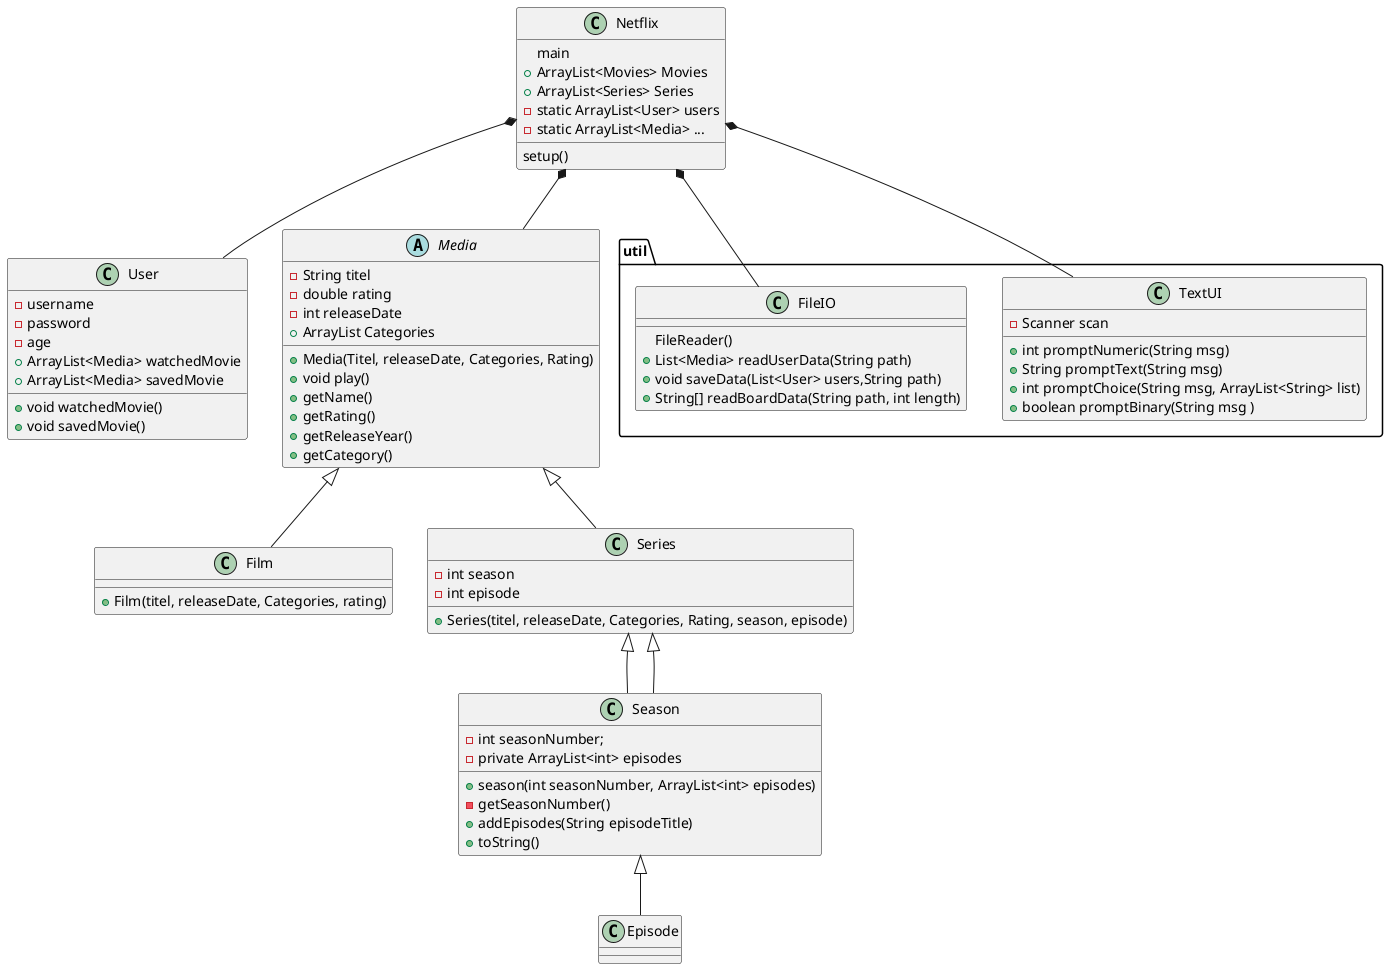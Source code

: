 @startuml
'https://plantuml.com/class-diagram

class Netflix{
main
setup()
+ArrayList<Movies> Movies
+ArrayList<Series> Series
-static ArrayList<User> users
-static ArrayList<Media> ...
}
class User{
- username
- password
- age
+ ArrayList<Media> watchedMovie
+ ArrayList<Media> savedMovie
+ void watchedMovie()
+ void savedMovie()
 }

abstract class Media{
-String titel
-double rating
-int releaseDate
 +ArrayList Categories
 +Media(Titel, releaseDate, Categories, Rating)
 + void play()
 +getName()
 +getRating()
 +getReleaseYear()
 +getCategory()

}
class Film{
+Film(titel, releaseDate, Categories, rating)
}
class Series {
-int season
-int episode
+Series(titel, releaseDate, Categories, Rating, season, episode)
}
class Season extends Series{
-int seasonNumber;
-private ArrayList<int> episodes
+season(int seasonNumber, ArrayList<int> episodes)
-getSeasonNumber()
+addEpisodes(String episodeTitle)
+toString()
}


package "util"{
class TextUI{
-Scanner scan
+ int promptNumeric(String msg)
+ String promptText(String msg)
+ int promptChoice(String msg, ArrayList<String> list)
+ boolean promptBinary(String msg )
}
class FileIO{
FileReader()
+List<Media> readUserData(String path)
+void saveData(List<User> users,String path)
+String[] readBoardData(String path, int length)
    }
}

Netflix *-- User
Netflix *-- Media
Media <|-- Film
Media <|-- Series
Series <|-- Season
Season <|-- Episode
Netflix *-- FileIO
Netflix *-- TextUI
@enduml
